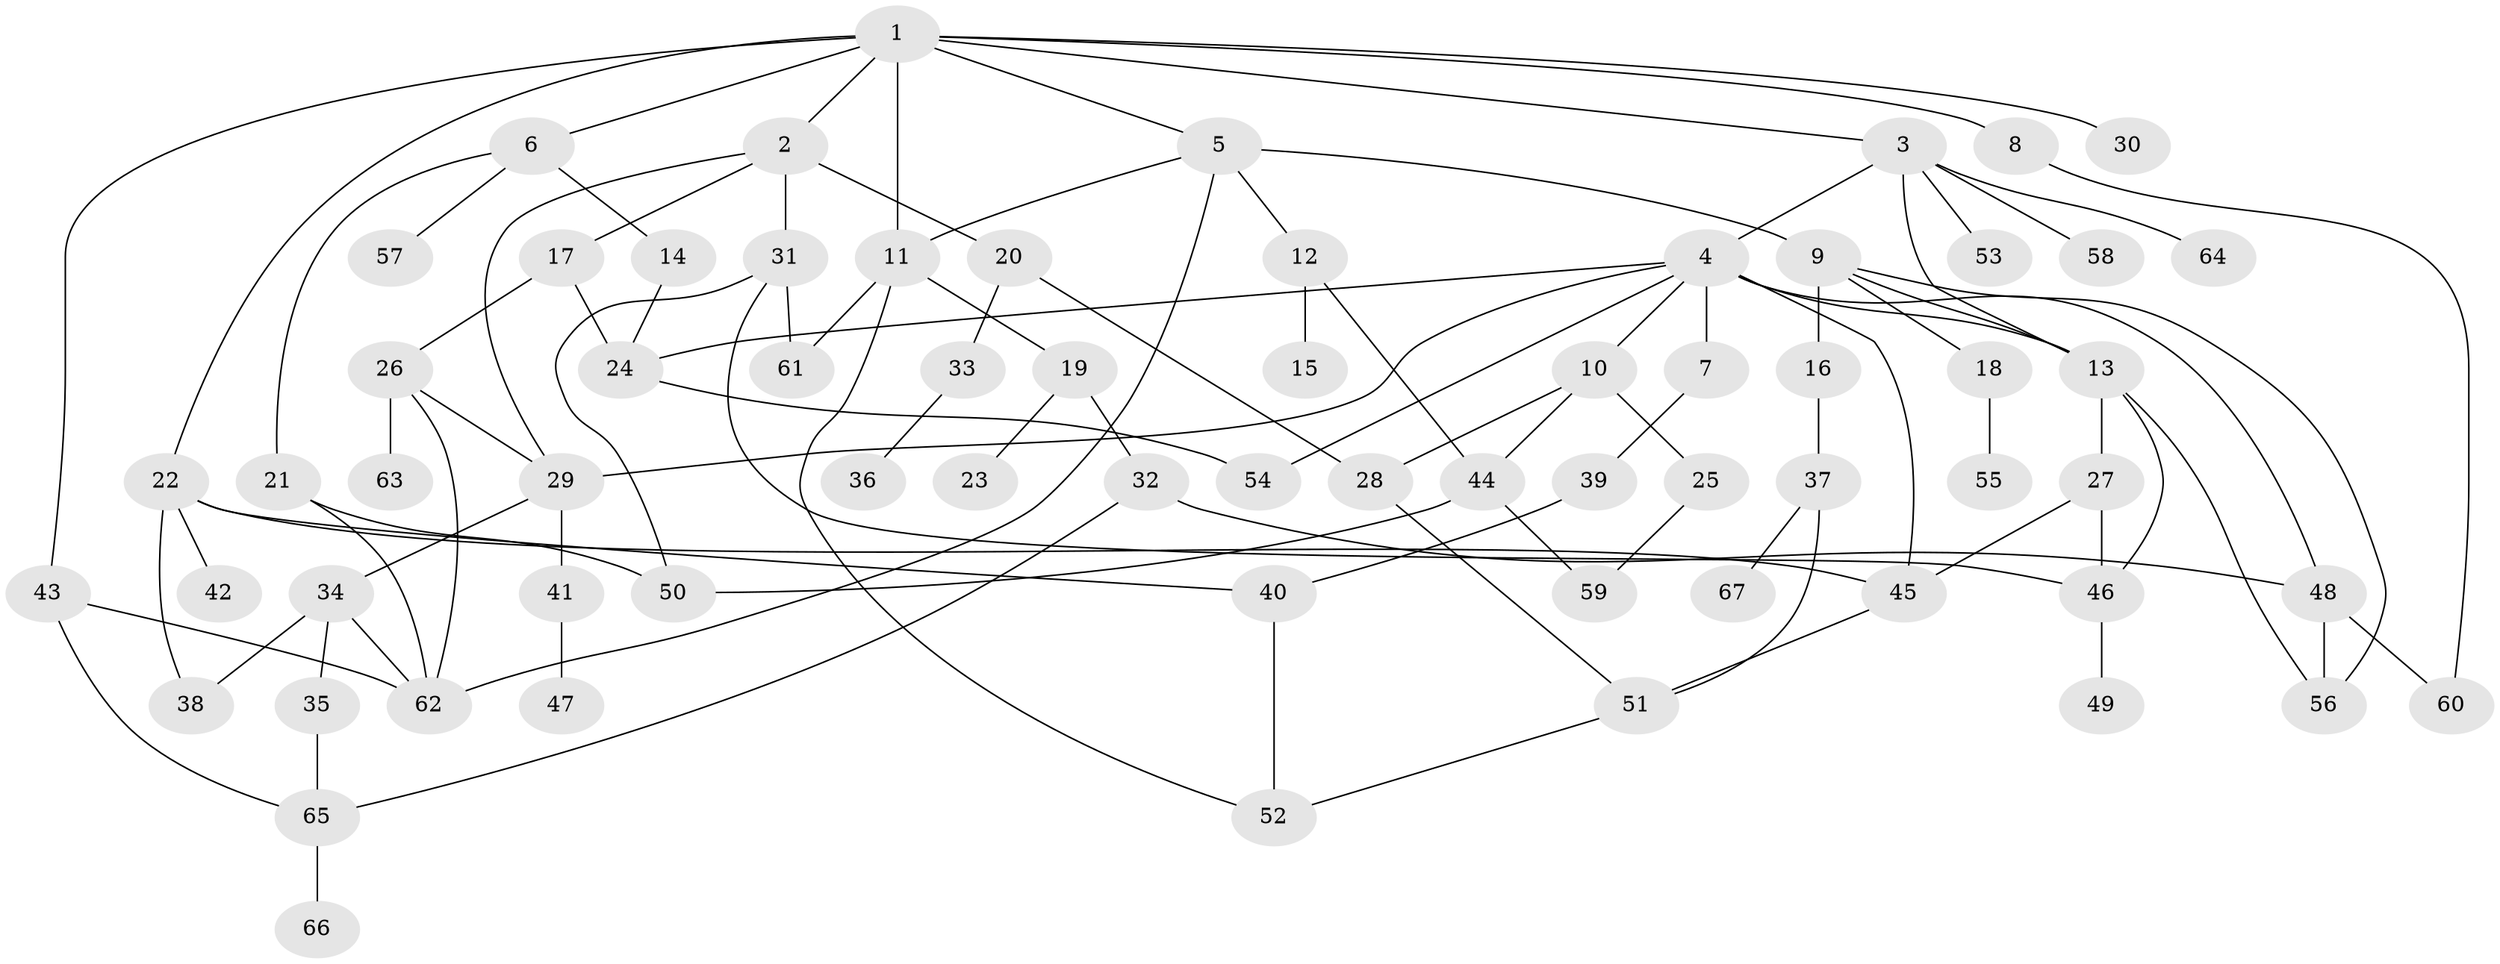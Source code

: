 // coarse degree distribution, {3: 0.2647058823529412, 5: 0.20588235294117646, 7: 0.058823529411764705, 8: 0.029411764705882353, 4: 0.08823529411764706, 1: 0.17647058823529413, 2: 0.11764705882352941, 10: 0.029411764705882353, 6: 0.029411764705882353}
// Generated by graph-tools (version 1.1) at 2025/36/03/04/25 23:36:04]
// undirected, 67 vertices, 100 edges
graph export_dot {
  node [color=gray90,style=filled];
  1;
  2;
  3;
  4;
  5;
  6;
  7;
  8;
  9;
  10;
  11;
  12;
  13;
  14;
  15;
  16;
  17;
  18;
  19;
  20;
  21;
  22;
  23;
  24;
  25;
  26;
  27;
  28;
  29;
  30;
  31;
  32;
  33;
  34;
  35;
  36;
  37;
  38;
  39;
  40;
  41;
  42;
  43;
  44;
  45;
  46;
  47;
  48;
  49;
  50;
  51;
  52;
  53;
  54;
  55;
  56;
  57;
  58;
  59;
  60;
  61;
  62;
  63;
  64;
  65;
  66;
  67;
  1 -- 2;
  1 -- 3;
  1 -- 5;
  1 -- 6;
  1 -- 8;
  1 -- 22;
  1 -- 30;
  1 -- 43;
  1 -- 11;
  2 -- 17;
  2 -- 20;
  2 -- 29;
  2 -- 31;
  3 -- 4;
  3 -- 13;
  3 -- 53;
  3 -- 58;
  3 -- 64;
  4 -- 7;
  4 -- 10;
  4 -- 48;
  4 -- 13;
  4 -- 24;
  4 -- 29;
  4 -- 54;
  4 -- 45;
  5 -- 9;
  5 -- 11;
  5 -- 12;
  5 -- 62;
  6 -- 14;
  6 -- 21;
  6 -- 57;
  7 -- 39;
  8 -- 60;
  9 -- 16;
  9 -- 18;
  9 -- 13;
  9 -- 56;
  10 -- 25;
  10 -- 28;
  10 -- 44;
  11 -- 19;
  11 -- 52;
  11 -- 61;
  12 -- 15;
  12 -- 44;
  13 -- 27;
  13 -- 46;
  13 -- 56;
  14 -- 24;
  16 -- 37;
  17 -- 24;
  17 -- 26;
  18 -- 55;
  19 -- 23;
  19 -- 32;
  20 -- 33;
  20 -- 28;
  21 -- 50;
  21 -- 62;
  22 -- 38;
  22 -- 40;
  22 -- 42;
  22 -- 45;
  24 -- 54;
  25 -- 59;
  26 -- 63;
  26 -- 29;
  26 -- 62;
  27 -- 46;
  27 -- 45;
  28 -- 51;
  29 -- 34;
  29 -- 41;
  31 -- 46;
  31 -- 61;
  31 -- 50;
  32 -- 65;
  32 -- 48;
  33 -- 36;
  34 -- 35;
  34 -- 62;
  34 -- 38;
  35 -- 65;
  37 -- 67;
  37 -- 51;
  39 -- 40;
  40 -- 52;
  41 -- 47;
  43 -- 62;
  43 -- 65;
  44 -- 50;
  44 -- 59;
  45 -- 51;
  46 -- 49;
  48 -- 56;
  48 -- 60;
  51 -- 52;
  65 -- 66;
}
